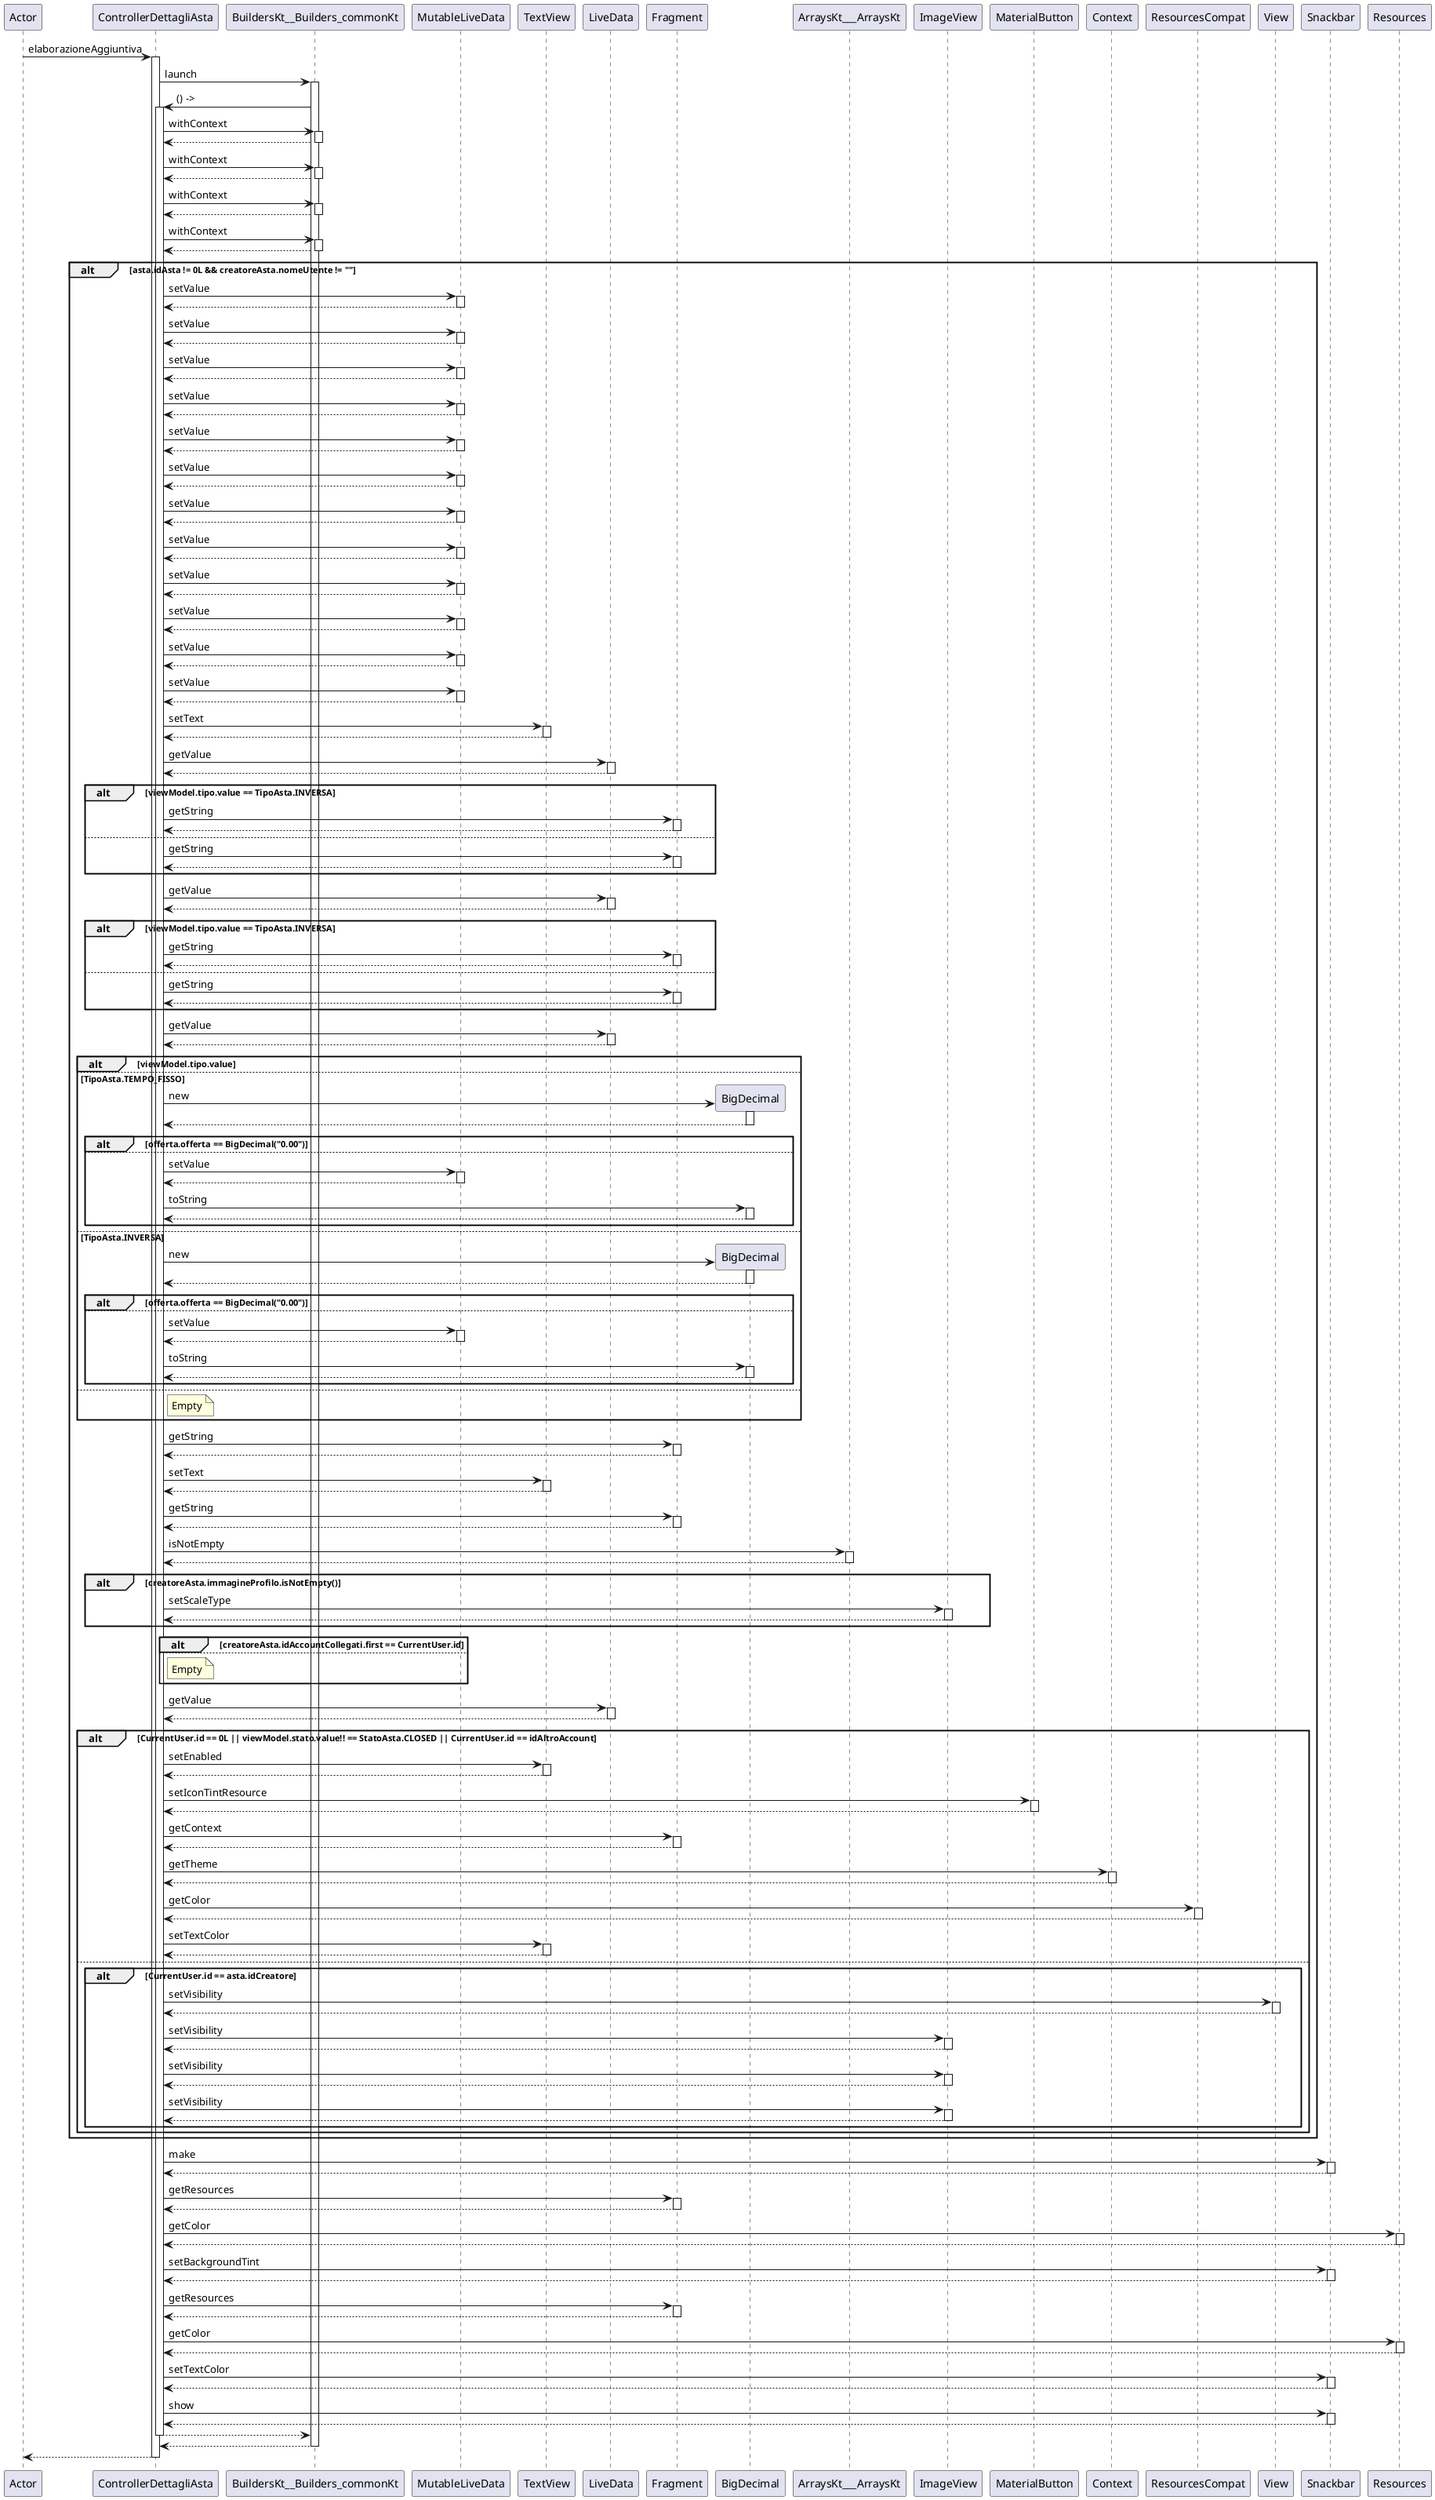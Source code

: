 @startuml
participant Actor
Actor -> ControllerDettagliAsta : elaborazioneAggiuntiva
activate ControllerDettagliAsta
ControllerDettagliAsta -> BuildersKt__Builders_commonKt : launch
activate BuildersKt__Builders_commonKt
BuildersKt__Builders_commonKt -> ControllerDettagliAsta : () ->
activate ControllerDettagliAsta
ControllerDettagliAsta -> BuildersKt__Builders_commonKt : withContext
activate BuildersKt__Builders_commonKt
BuildersKt__Builders_commonKt --> ControllerDettagliAsta
deactivate BuildersKt__Builders_commonKt
ControllerDettagliAsta -> BuildersKt__Builders_commonKt : withContext
activate BuildersKt__Builders_commonKt
BuildersKt__Builders_commonKt --> ControllerDettagliAsta
deactivate BuildersKt__Builders_commonKt
ControllerDettagliAsta -> BuildersKt__Builders_commonKt : withContext
activate BuildersKt__Builders_commonKt
BuildersKt__Builders_commonKt --> ControllerDettagliAsta
deactivate BuildersKt__Builders_commonKt
ControllerDettagliAsta -> BuildersKt__Builders_commonKt : withContext
activate BuildersKt__Builders_commonKt
BuildersKt__Builders_commonKt --> ControllerDettagliAsta
deactivate BuildersKt__Builders_commonKt
alt asta.idAsta != 0L && creatoreAsta.nomeUtente != ""
ControllerDettagliAsta -> MutableLiveData : setValue
activate MutableLiveData
MutableLiveData --> ControllerDettagliAsta
deactivate MutableLiveData
ControllerDettagliAsta -> MutableLiveData : setValue
activate MutableLiveData
MutableLiveData --> ControllerDettagliAsta
deactivate MutableLiveData
ControllerDettagliAsta -> MutableLiveData : setValue
activate MutableLiveData
MutableLiveData --> ControllerDettagliAsta
deactivate MutableLiveData
ControllerDettagliAsta -> MutableLiveData : setValue
activate MutableLiveData
MutableLiveData --> ControllerDettagliAsta
deactivate MutableLiveData
ControllerDettagliAsta -> MutableLiveData : setValue
activate MutableLiveData
MutableLiveData --> ControllerDettagliAsta
deactivate MutableLiveData
ControllerDettagliAsta -> MutableLiveData : setValue
activate MutableLiveData
MutableLiveData --> ControllerDettagliAsta
deactivate MutableLiveData
ControllerDettagliAsta -> MutableLiveData : setValue
activate MutableLiveData
MutableLiveData --> ControllerDettagliAsta
deactivate MutableLiveData
ControllerDettagliAsta -> MutableLiveData : setValue
activate MutableLiveData
MutableLiveData --> ControllerDettagliAsta
deactivate MutableLiveData
ControllerDettagliAsta -> MutableLiveData : setValue
activate MutableLiveData
MutableLiveData --> ControllerDettagliAsta
deactivate MutableLiveData
ControllerDettagliAsta -> MutableLiveData : setValue
activate MutableLiveData
MutableLiveData --> ControllerDettagliAsta
deactivate MutableLiveData
ControllerDettagliAsta -> MutableLiveData : setValue
activate MutableLiveData
MutableLiveData --> ControllerDettagliAsta
deactivate MutableLiveData
ControllerDettagliAsta -> MutableLiveData : setValue
activate MutableLiveData
MutableLiveData --> ControllerDettagliAsta
deactivate MutableLiveData
ControllerDettagliAsta -> TextView : setText
activate TextView
TextView --> ControllerDettagliAsta
deactivate TextView
ControllerDettagliAsta -> LiveData : getValue
activate LiveData
LiveData --> ControllerDettagliAsta
deactivate LiveData
alt viewModel.tipo.value == TipoAsta.INVERSA
ControllerDettagliAsta -> Fragment : getString
activate Fragment
Fragment --> ControllerDettagliAsta
deactivate Fragment
else 
ControllerDettagliAsta -> Fragment : getString
activate Fragment
Fragment --> ControllerDettagliAsta
deactivate Fragment
end
ControllerDettagliAsta -> LiveData : getValue
activate LiveData
LiveData --> ControllerDettagliAsta
deactivate LiveData
alt viewModel.tipo.value == TipoAsta.INVERSA
ControllerDettagliAsta -> Fragment : getString
activate Fragment
Fragment --> ControllerDettagliAsta
deactivate Fragment
else 
ControllerDettagliAsta -> Fragment : getString
activate Fragment
Fragment --> ControllerDettagliAsta
deactivate Fragment
end
ControllerDettagliAsta -> LiveData : getValue
activate LiveData
LiveData --> ControllerDettagliAsta
deactivate LiveData
alt viewModel.tipo.value
else TipoAsta.TEMPO_FISSO
create BigDecimal
ControllerDettagliAsta -> BigDecimal : new
activate BigDecimal
BigDecimal --> ControllerDettagliAsta
deactivate BigDecimal
alt offerta.offerta == BigDecimal("0.00")
else 
ControllerDettagliAsta -> MutableLiveData : setValue
activate MutableLiveData
MutableLiveData --> ControllerDettagliAsta
deactivate MutableLiveData
ControllerDettagliAsta -> BigDecimal : toString
activate BigDecimal
BigDecimal --> ControllerDettagliAsta
deactivate BigDecimal
end
else TipoAsta.INVERSA
create BigDecimal
ControllerDettagliAsta -> BigDecimal : new
activate BigDecimal
BigDecimal --> ControllerDettagliAsta
deactivate BigDecimal
alt offerta.offerta == BigDecimal("0.00")
else 
ControllerDettagliAsta -> MutableLiveData : setValue
activate MutableLiveData
MutableLiveData --> ControllerDettagliAsta
deactivate MutableLiveData
ControllerDettagliAsta -> BigDecimal : toString
activate BigDecimal
BigDecimal --> ControllerDettagliAsta
deactivate BigDecimal
end
else 
note right of ControllerDettagliAsta : Empty
end
ControllerDettagliAsta -> Fragment : getString
activate Fragment
Fragment --> ControllerDettagliAsta
deactivate Fragment
ControllerDettagliAsta -> TextView : setText
activate TextView
TextView --> ControllerDettagliAsta
deactivate TextView
ControllerDettagliAsta -> Fragment : getString
activate Fragment
Fragment --> ControllerDettagliAsta
deactivate Fragment
ControllerDettagliAsta -> ArraysKt___ArraysKt : isNotEmpty
activate ArraysKt___ArraysKt
ArraysKt___ArraysKt --> ControllerDettagliAsta
deactivate ArraysKt___ArraysKt
alt creatoreAsta.immagineProfilo.isNotEmpty()
ControllerDettagliAsta -> ImageView : setScaleType
activate ImageView
ImageView --> ControllerDettagliAsta
deactivate ImageView
end
alt creatoreAsta.idAccountCollegati.first == CurrentUser.id
else 
note right of ControllerDettagliAsta : Empty
end
ControllerDettagliAsta -> LiveData : getValue
activate LiveData
LiveData --> ControllerDettagliAsta
deactivate LiveData
alt CurrentUser.id == 0L || viewModel.stato.value!! == StatoAsta.CLOSED || CurrentUser.id == idAltroAccount
ControllerDettagliAsta -> TextView : setEnabled
activate TextView
TextView --> ControllerDettagliAsta
deactivate TextView
ControllerDettagliAsta -> MaterialButton : setIconTintResource
activate MaterialButton
MaterialButton --> ControllerDettagliAsta
deactivate MaterialButton
ControllerDettagliAsta -> Fragment : getContext
activate Fragment
Fragment --> ControllerDettagliAsta
deactivate Fragment
ControllerDettagliAsta -> Context : getTheme
activate Context
Context --> ControllerDettagliAsta
deactivate Context
ControllerDettagliAsta -> ResourcesCompat : getColor
activate ResourcesCompat
ResourcesCompat --> ControllerDettagliAsta
deactivate ResourcesCompat
ControllerDettagliAsta -> TextView : setTextColor
activate TextView
TextView --> ControllerDettagliAsta
deactivate TextView
else 
alt CurrentUser.id == asta.idCreatore
ControllerDettagliAsta -> View : setVisibility
activate View
View --> ControllerDettagliAsta
deactivate View
ControllerDettagliAsta -> ImageView : setVisibility
activate ImageView
ImageView --> ControllerDettagliAsta
deactivate ImageView
ControllerDettagliAsta -> ImageView : setVisibility
activate ImageView
ImageView --> ControllerDettagliAsta
deactivate ImageView
ControllerDettagliAsta -> ImageView : setVisibility
activate ImageView
ImageView --> ControllerDettagliAsta
deactivate ImageView
end
end
end
ControllerDettagliAsta -> Snackbar : make
activate Snackbar
Snackbar --> ControllerDettagliAsta
deactivate Snackbar
ControllerDettagliAsta -> Fragment : getResources
activate Fragment
Fragment --> ControllerDettagliAsta
deactivate Fragment
ControllerDettagliAsta -> Resources : getColor
activate Resources
Resources --> ControllerDettagliAsta
deactivate Resources
ControllerDettagliAsta -> Snackbar : setBackgroundTint
activate Snackbar
Snackbar --> ControllerDettagliAsta
deactivate Snackbar
ControllerDettagliAsta -> Fragment : getResources
activate Fragment
Fragment --> ControllerDettagliAsta
deactivate Fragment
ControllerDettagliAsta -> Resources : getColor
activate Resources
Resources --> ControllerDettagliAsta
deactivate Resources
ControllerDettagliAsta -> Snackbar : setTextColor
activate Snackbar
Snackbar --> ControllerDettagliAsta
deactivate Snackbar
ControllerDettagliAsta -> Snackbar : show
activate Snackbar
Snackbar --> ControllerDettagliAsta
deactivate Snackbar
ControllerDettagliAsta --> BuildersKt__Builders_commonKt
deactivate ControllerDettagliAsta
BuildersKt__Builders_commonKt --> ControllerDettagliAsta
deactivate BuildersKt__Builders_commonKt
return
@enduml